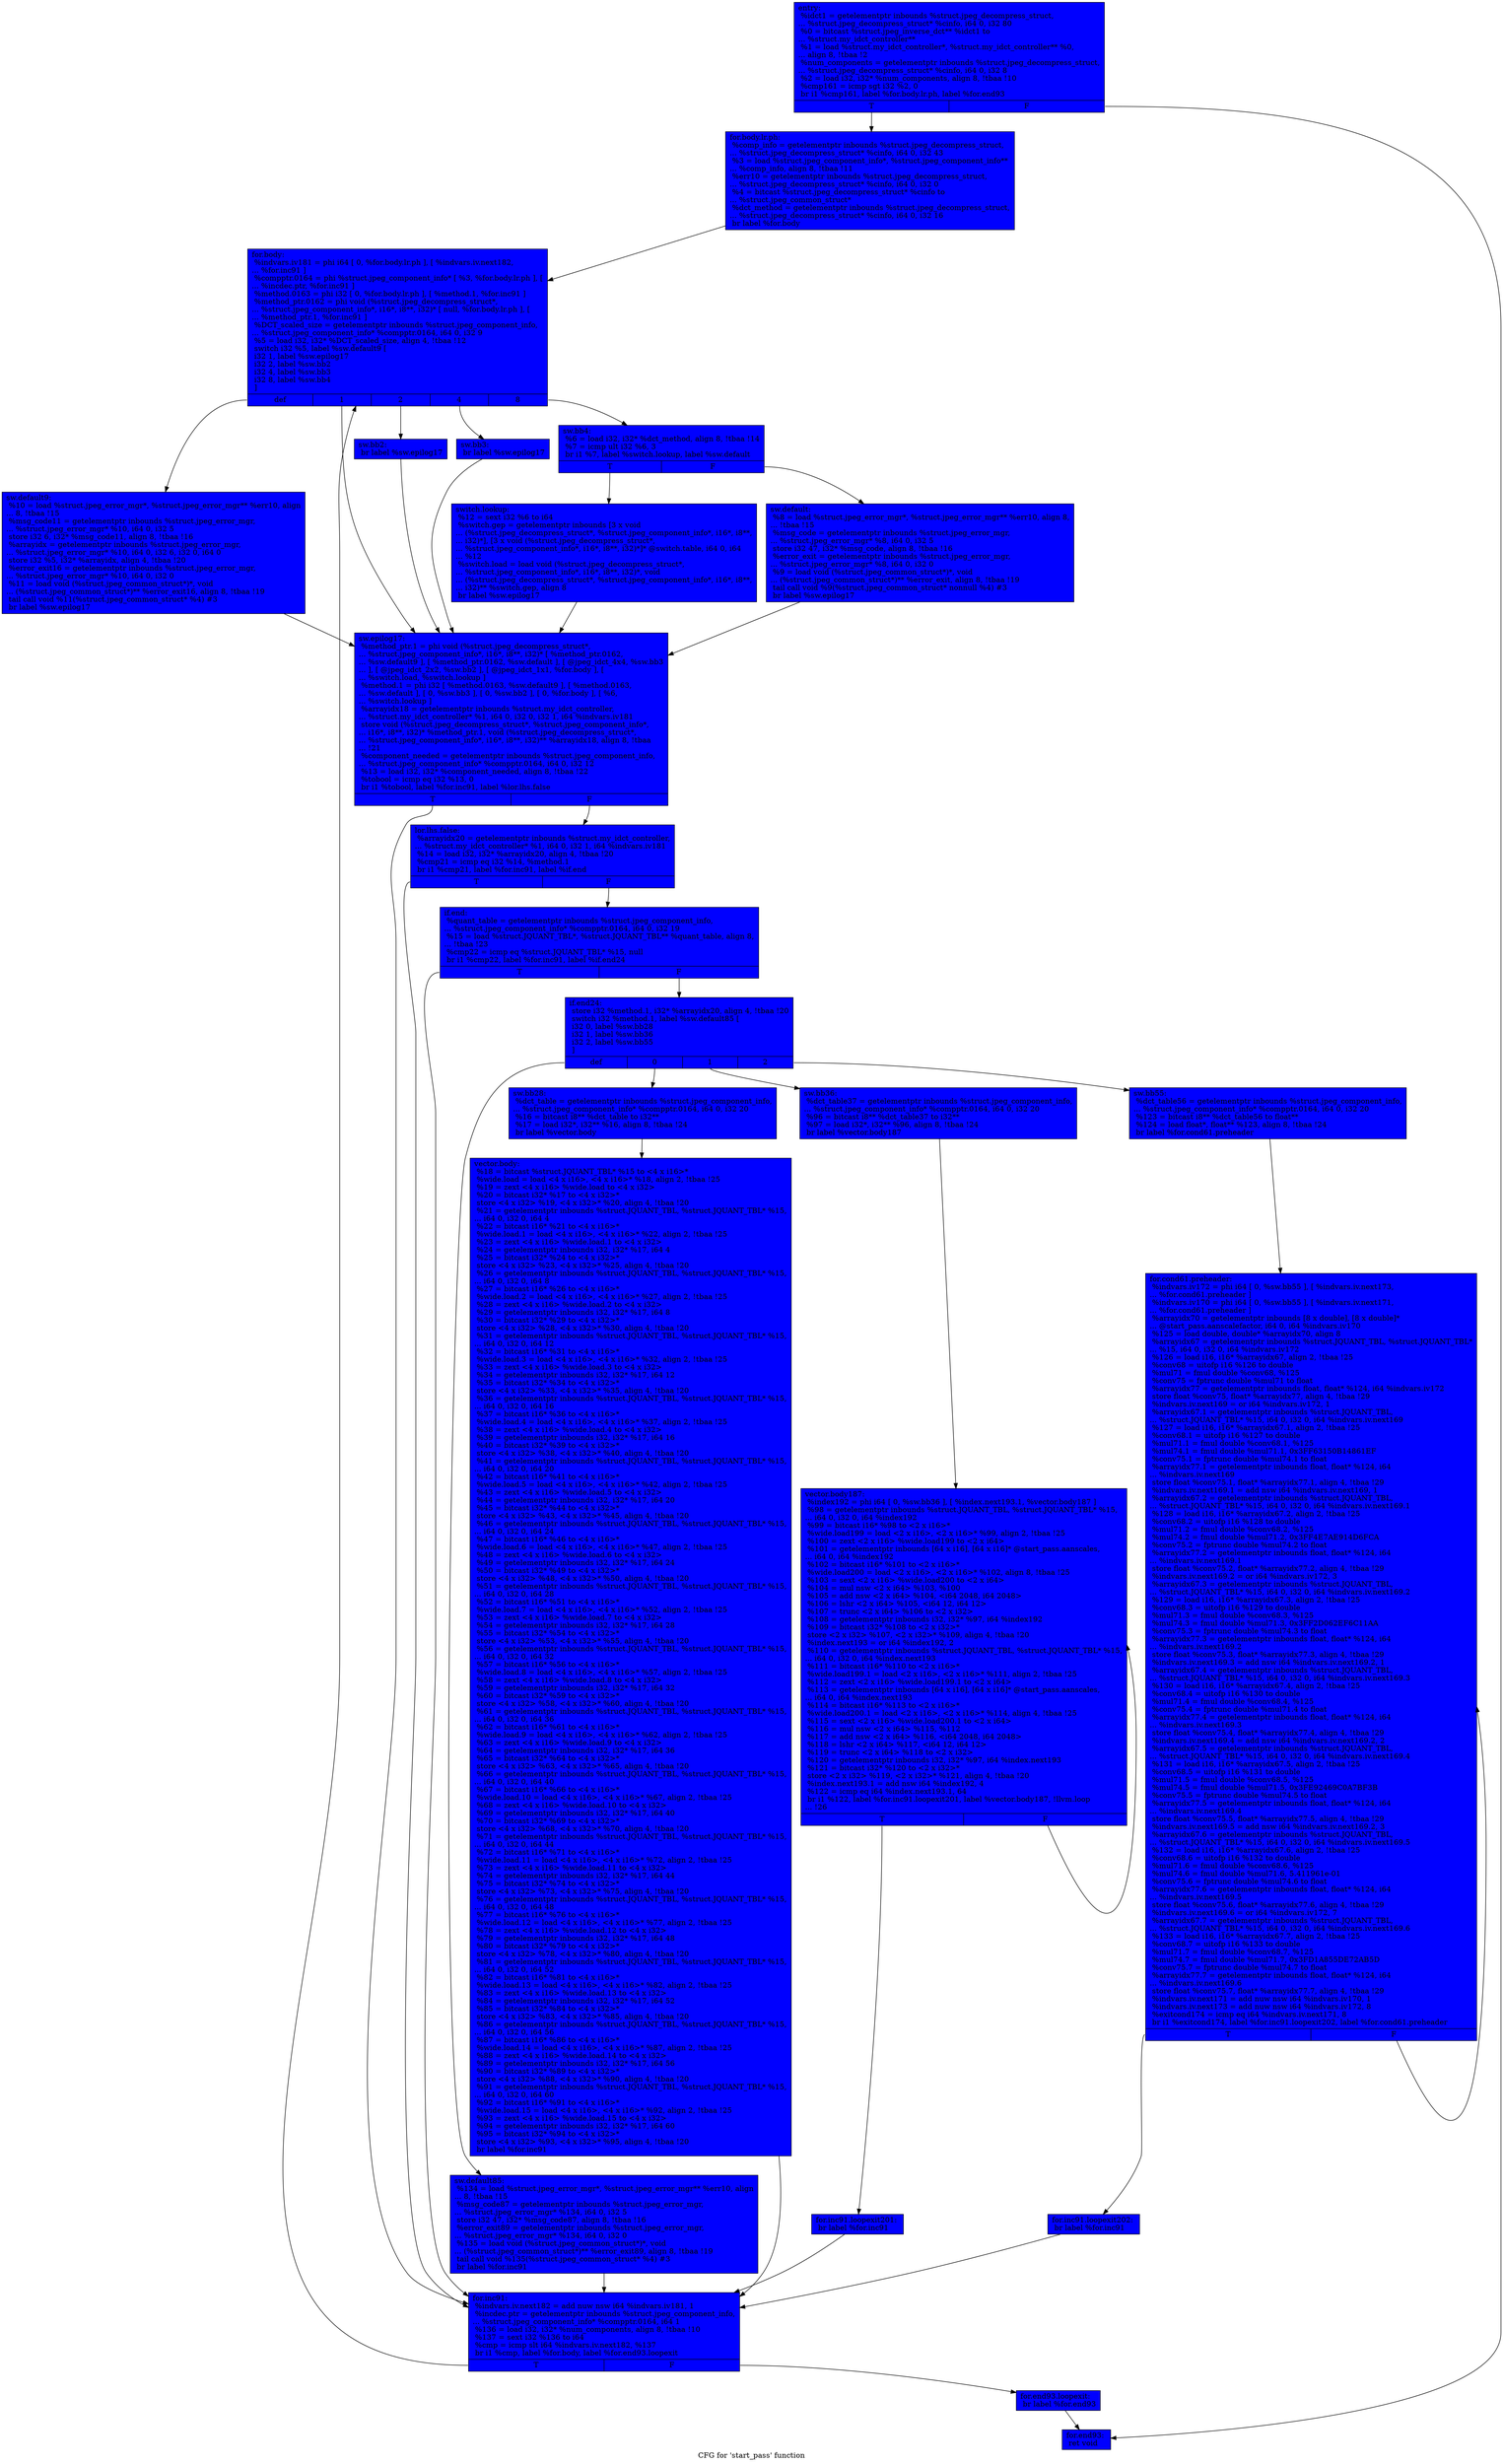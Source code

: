 digraph "CFG for 'start_pass' function" {
	label="CFG for 'start_pass' function";

	Node0x585fbe0 [shape=record, style = filled, fillcolor = blue, label="{entry:\l  %idct1 = getelementptr inbounds %struct.jpeg_decompress_struct,\l... %struct.jpeg_decompress_struct* %cinfo, i64 0, i32 80\l  %0 = bitcast %struct.jpeg_inverse_dct** %idct1 to\l... %struct.my_idct_controller**\l  %1 = load %struct.my_idct_controller*, %struct.my_idct_controller** %0,\l... align 8, !tbaa !2\l  %num_components = getelementptr inbounds %struct.jpeg_decompress_struct,\l... %struct.jpeg_decompress_struct* %cinfo, i64 0, i32 8\l  %2 = load i32, i32* %num_components, align 8, !tbaa !10\l  %cmp161 = icmp sgt i32 %2, 0\l  br i1 %cmp161, label %for.body.lr.ph, label %for.end93\l|{<s0>T|<s1>F}}"];
	Node0x585fbe0:s0 -> Node0x58604e0;
	Node0x585fbe0:s1 -> Node0x5860590;
	Node0x58604e0 [shape=record, style = filled, fillcolor = blue, label="{for.body.lr.ph:                                   \l  %comp_info = getelementptr inbounds %struct.jpeg_decompress_struct,\l... %struct.jpeg_decompress_struct* %cinfo, i64 0, i32 43\l  %3 = load %struct.jpeg_component_info*, %struct.jpeg_component_info**\l... %comp_info, align 8, !tbaa !11\l  %err10 = getelementptr inbounds %struct.jpeg_decompress_struct,\l... %struct.jpeg_decompress_struct* %cinfo, i64 0, i32 0\l  %4 = bitcast %struct.jpeg_decompress_struct* %cinfo to\l... %struct.jpeg_common_struct*\l  %dct_method = getelementptr inbounds %struct.jpeg_decompress_struct,\l... %struct.jpeg_decompress_struct* %cinfo, i64 0, i32 16\l  br label %for.body\l}"];
	Node0x58604e0 -> Node0x5861030;
	Node0x5861030 [shape=record, style = filled, fillcolor = blue, label="{for.body:                                         \l  %indvars.iv181 = phi i64 [ 0, %for.body.lr.ph ], [ %indvars.iv.next182,\l... %for.inc91 ]\l  %compptr.0164 = phi %struct.jpeg_component_info* [ %3, %for.body.lr.ph ], [\l... %incdec.ptr, %for.inc91 ]\l  %method.0163 = phi i32 [ 0, %for.body.lr.ph ], [ %method.1, %for.inc91 ]\l  %method_ptr.0162 = phi void (%struct.jpeg_decompress_struct*,\l... %struct.jpeg_component_info*, i16*, i8**, i32)* [ null, %for.body.lr.ph ], [\l... %method_ptr.1, %for.inc91 ]\l  %DCT_scaled_size = getelementptr inbounds %struct.jpeg_component_info,\l... %struct.jpeg_component_info* %compptr.0164, i64 0, i32 9\l  %5 = load i32, i32* %DCT_scaled_size, align 4, !tbaa !12\l  switch i32 %5, label %sw.default9 [\l    i32 1, label %sw.epilog17\l    i32 2, label %sw.bb2\l    i32 4, label %sw.bb3\l    i32 8, label %sw.bb4\l  ]\l|{<s0>def|<s1>1|<s2>2|<s3>4|<s4>8}}"];
	Node0x5861030:s0 -> Node0x5862480;
	Node0x5861030:s1 -> Node0x5862560;
	Node0x5861030:s2 -> Node0x5862680;
	Node0x5861030:s3 -> Node0x5862790;
	Node0x5861030:s4 -> Node0x5862860;
	Node0x5862680 [shape=record, style = filled, fillcolor = blue, label="{sw.bb2:                                           \l  br label %sw.epilog17\l}"];
	Node0x5862680 -> Node0x5862560;
	Node0x5862790 [shape=record, style = filled, fillcolor = blue, label="{sw.bb3:                                           \l  br label %sw.epilog17\l}"];
	Node0x5862790 -> Node0x5862560;
	Node0x5862860 [shape=record, style = filled, fillcolor = blue, label="{sw.bb4:                                           \l  %6 = load i32, i32* %dct_method, align 8, !tbaa !14\l  %7 = icmp ult i32 %6, 3\l  br i1 %7, label %switch.lookup, label %sw.default\l|{<s0>T|<s1>F}}"];
	Node0x5862860:s0 -> Node0x5862c80;
	Node0x5862860:s1 -> Node0x5862d60;
	Node0x5862d60 [shape=record, style = filled, fillcolor = blue, label="{sw.default:                                       \l  %8 = load %struct.jpeg_error_mgr*, %struct.jpeg_error_mgr** %err10, align 8,\l... !tbaa !15\l  %msg_code = getelementptr inbounds %struct.jpeg_error_mgr,\l... %struct.jpeg_error_mgr* %8, i64 0, i32 5\l  store i32 47, i32* %msg_code, align 8, !tbaa !16\l  %error_exit = getelementptr inbounds %struct.jpeg_error_mgr,\l... %struct.jpeg_error_mgr* %8, i64 0, i32 0\l  %9 = load void (%struct.jpeg_common_struct*)*, void\l... (%struct.jpeg_common_struct*)** %error_exit, align 8, !tbaa !19\l  tail call void %9(%struct.jpeg_common_struct* nonnull %4) #3\l  br label %sw.epilog17\l}"];
	Node0x5862d60 -> Node0x5862560;
	Node0x5862480 [shape=record, style = filled, fillcolor = blue, label="{sw.default9:                                      \l  %10 = load %struct.jpeg_error_mgr*, %struct.jpeg_error_mgr** %err10, align\l... 8, !tbaa !15\l  %msg_code11 = getelementptr inbounds %struct.jpeg_error_mgr,\l... %struct.jpeg_error_mgr* %10, i64 0, i32 5\l  store i32 6, i32* %msg_code11, align 8, !tbaa !16\l  %arrayidx = getelementptr inbounds %struct.jpeg_error_mgr,\l... %struct.jpeg_error_mgr* %10, i64 0, i32 6, i32 0, i64 0\l  store i32 %5, i32* %arrayidx, align 4, !tbaa !20\l  %error_exit16 = getelementptr inbounds %struct.jpeg_error_mgr,\l... %struct.jpeg_error_mgr* %10, i64 0, i32 0\l  %11 = load void (%struct.jpeg_common_struct*)*, void\l... (%struct.jpeg_common_struct*)** %error_exit16, align 8, !tbaa !19\l  tail call void %11(%struct.jpeg_common_struct* %4) #3\l  br label %sw.epilog17\l}"];
	Node0x5862480 -> Node0x5862560;
	Node0x5862c80 [shape=record, style = filled, fillcolor = blue, label="{switch.lookup:                                    \l  %12 = sext i32 %6 to i64\l  %switch.gep = getelementptr inbounds [3 x void\l... (%struct.jpeg_decompress_struct*, %struct.jpeg_component_info*, i16*, i8**,\l... i32)*], [3 x void (%struct.jpeg_decompress_struct*,\l... %struct.jpeg_component_info*, i16*, i8**, i32)*]* @switch.table, i64 0, i64\l... %12\l  %switch.load = load void (%struct.jpeg_decompress_struct*,\l... %struct.jpeg_component_info*, i16*, i8**, i32)*, void\l... (%struct.jpeg_decompress_struct*, %struct.jpeg_component_info*, i16*, i8**,\l... i32)** %switch.gep, align 8\l  br label %sw.epilog17\l}"];
	Node0x5862c80 -> Node0x5862560;
	Node0x5862560 [shape=record, style = filled, fillcolor = blue, label="{sw.epilog17:                                      \l  %method_ptr.1 = phi void (%struct.jpeg_decompress_struct*,\l... %struct.jpeg_component_info*, i16*, i8**, i32)* [ %method_ptr.0162,\l... %sw.default9 ], [ %method_ptr.0162, %sw.default ], [ @jpeg_idct_4x4, %sw.bb3\l... ], [ @jpeg_idct_2x2, %sw.bb2 ], [ @jpeg_idct_1x1, %for.body ], [\l... %switch.load, %switch.lookup ]\l  %method.1 = phi i32 [ %method.0163, %sw.default9 ], [ %method.0163,\l... %sw.default ], [ 0, %sw.bb3 ], [ 0, %sw.bb2 ], [ 0, %for.body ], [ %6,\l... %switch.lookup ]\l  %arrayidx18 = getelementptr inbounds %struct.my_idct_controller,\l... %struct.my_idct_controller* %1, i64 0, i32 0, i32 1, i64 %indvars.iv181\l  store void (%struct.jpeg_decompress_struct*, %struct.jpeg_component_info*,\l... i16*, i8**, i32)* %method_ptr.1, void (%struct.jpeg_decompress_struct*,\l... %struct.jpeg_component_info*, i16*, i8**, i32)** %arrayidx18, align 8, !tbaa\l... !21\l  %component_needed = getelementptr inbounds %struct.jpeg_component_info,\l... %struct.jpeg_component_info* %compptr.0164, i64 0, i32 12\l  %13 = load i32, i32* %component_needed, align 8, !tbaa !22\l  %tobool = icmp eq i32 %13, 0\l  br i1 %tobool, label %for.inc91, label %lor.lhs.false\l|{<s0>T|<s1>F}}"];
	Node0x5862560:s0 -> Node0x5861230;
	Node0x5862560:s1 -> Node0x58669c0;
	Node0x58669c0 [shape=record, style = filled, fillcolor = blue, label="{lor.lhs.false:                                    \l  %arrayidx20 = getelementptr inbounds %struct.my_idct_controller,\l... %struct.my_idct_controller* %1, i64 0, i32 1, i64 %indvars.iv181\l  %14 = load i32, i32* %arrayidx20, align 4, !tbaa !20\l  %cmp21 = icmp eq i32 %14, %method.1\l  br i1 %cmp21, label %for.inc91, label %if.end\l|{<s0>T|<s1>F}}"];
	Node0x58669c0:s0 -> Node0x5861230;
	Node0x58669c0:s1 -> Node0x5866c60;
	Node0x5866c60 [shape=record, style = filled, fillcolor = blue, label="{if.end:                                           \l  %quant_table = getelementptr inbounds %struct.jpeg_component_info,\l... %struct.jpeg_component_info* %compptr.0164, i64 0, i32 19\l  %15 = load %struct.JQUANT_TBL*, %struct.JQUANT_TBL** %quant_table, align 8,\l... !tbaa !23\l  %cmp22 = icmp eq %struct.JQUANT_TBL* %15, null\l  br i1 %cmp22, label %for.inc91, label %if.end24\l|{<s0>T|<s1>F}}"];
	Node0x5866c60:s0 -> Node0x5861230;
	Node0x5866c60:s1 -> Node0x58670d0;
	Node0x58670d0 [shape=record, style = filled, fillcolor = blue, label="{if.end24:                                         \l  store i32 %method.1, i32* %arrayidx20, align 4, !tbaa !20\l  switch i32 %method.1, label %sw.default85 [\l    i32 0, label %sw.bb28\l    i32 1, label %sw.bb36\l    i32 2, label %sw.bb55\l  ]\l|{<s0>def|<s1>0|<s2>1|<s3>2}}"];
	Node0x58670d0:s0 -> Node0x58672c0;
	Node0x58670d0:s1 -> Node0x5867340;
	Node0x58670d0:s2 -> Node0x5867410;
	Node0x58670d0:s3 -> Node0x58674e0;
	Node0x5867340 [shape=record, style = filled, fillcolor = blue, label="{sw.bb28:                                          \l  %dct_table = getelementptr inbounds %struct.jpeg_component_info,\l... %struct.jpeg_component_info* %compptr.0164, i64 0, i32 20\l  %16 = bitcast i8** %dct_table to i32**\l  %17 = load i32*, i32** %16, align 8, !tbaa !24\l  br label %vector.body\l}"];
	Node0x5867340 -> Node0x5867ed0;
	Node0x5867ed0 [shape=record, style = filled, fillcolor = blue, label="{vector.body:                                      \l  %18 = bitcast %struct.JQUANT_TBL* %15 to \<4 x i16\>*\l  %wide.load = load \<4 x i16\>, \<4 x i16\>* %18, align 2, !tbaa !25\l  %19 = zext \<4 x i16\> %wide.load to \<4 x i32\>\l  %20 = bitcast i32* %17 to \<4 x i32\>*\l  store \<4 x i32\> %19, \<4 x i32\>* %20, align 4, !tbaa !20\l  %21 = getelementptr inbounds %struct.JQUANT_TBL, %struct.JQUANT_TBL* %15,\l... i64 0, i32 0, i64 4\l  %22 = bitcast i16* %21 to \<4 x i16\>*\l  %wide.load.1 = load \<4 x i16\>, \<4 x i16\>* %22, align 2, !tbaa !25\l  %23 = zext \<4 x i16\> %wide.load.1 to \<4 x i32\>\l  %24 = getelementptr inbounds i32, i32* %17, i64 4\l  %25 = bitcast i32* %24 to \<4 x i32\>*\l  store \<4 x i32\> %23, \<4 x i32\>* %25, align 4, !tbaa !20\l  %26 = getelementptr inbounds %struct.JQUANT_TBL, %struct.JQUANT_TBL* %15,\l... i64 0, i32 0, i64 8\l  %27 = bitcast i16* %26 to \<4 x i16\>*\l  %wide.load.2 = load \<4 x i16\>, \<4 x i16\>* %27, align 2, !tbaa !25\l  %28 = zext \<4 x i16\> %wide.load.2 to \<4 x i32\>\l  %29 = getelementptr inbounds i32, i32* %17, i64 8\l  %30 = bitcast i32* %29 to \<4 x i32\>*\l  store \<4 x i32\> %28, \<4 x i32\>* %30, align 4, !tbaa !20\l  %31 = getelementptr inbounds %struct.JQUANT_TBL, %struct.JQUANT_TBL* %15,\l... i64 0, i32 0, i64 12\l  %32 = bitcast i16* %31 to \<4 x i16\>*\l  %wide.load.3 = load \<4 x i16\>, \<4 x i16\>* %32, align 2, !tbaa !25\l  %33 = zext \<4 x i16\> %wide.load.3 to \<4 x i32\>\l  %34 = getelementptr inbounds i32, i32* %17, i64 12\l  %35 = bitcast i32* %34 to \<4 x i32\>*\l  store \<4 x i32\> %33, \<4 x i32\>* %35, align 4, !tbaa !20\l  %36 = getelementptr inbounds %struct.JQUANT_TBL, %struct.JQUANT_TBL* %15,\l... i64 0, i32 0, i64 16\l  %37 = bitcast i16* %36 to \<4 x i16\>*\l  %wide.load.4 = load \<4 x i16\>, \<4 x i16\>* %37, align 2, !tbaa !25\l  %38 = zext \<4 x i16\> %wide.load.4 to \<4 x i32\>\l  %39 = getelementptr inbounds i32, i32* %17, i64 16\l  %40 = bitcast i32* %39 to \<4 x i32\>*\l  store \<4 x i32\> %38, \<4 x i32\>* %40, align 4, !tbaa !20\l  %41 = getelementptr inbounds %struct.JQUANT_TBL, %struct.JQUANT_TBL* %15,\l... i64 0, i32 0, i64 20\l  %42 = bitcast i16* %41 to \<4 x i16\>*\l  %wide.load.5 = load \<4 x i16\>, \<4 x i16\>* %42, align 2, !tbaa !25\l  %43 = zext \<4 x i16\> %wide.load.5 to \<4 x i32\>\l  %44 = getelementptr inbounds i32, i32* %17, i64 20\l  %45 = bitcast i32* %44 to \<4 x i32\>*\l  store \<4 x i32\> %43, \<4 x i32\>* %45, align 4, !tbaa !20\l  %46 = getelementptr inbounds %struct.JQUANT_TBL, %struct.JQUANT_TBL* %15,\l... i64 0, i32 0, i64 24\l  %47 = bitcast i16* %46 to \<4 x i16\>*\l  %wide.load.6 = load \<4 x i16\>, \<4 x i16\>* %47, align 2, !tbaa !25\l  %48 = zext \<4 x i16\> %wide.load.6 to \<4 x i32\>\l  %49 = getelementptr inbounds i32, i32* %17, i64 24\l  %50 = bitcast i32* %49 to \<4 x i32\>*\l  store \<4 x i32\> %48, \<4 x i32\>* %50, align 4, !tbaa !20\l  %51 = getelementptr inbounds %struct.JQUANT_TBL, %struct.JQUANT_TBL* %15,\l... i64 0, i32 0, i64 28\l  %52 = bitcast i16* %51 to \<4 x i16\>*\l  %wide.load.7 = load \<4 x i16\>, \<4 x i16\>* %52, align 2, !tbaa !25\l  %53 = zext \<4 x i16\> %wide.load.7 to \<4 x i32\>\l  %54 = getelementptr inbounds i32, i32* %17, i64 28\l  %55 = bitcast i32* %54 to \<4 x i32\>*\l  store \<4 x i32\> %53, \<4 x i32\>* %55, align 4, !tbaa !20\l  %56 = getelementptr inbounds %struct.JQUANT_TBL, %struct.JQUANT_TBL* %15,\l... i64 0, i32 0, i64 32\l  %57 = bitcast i16* %56 to \<4 x i16\>*\l  %wide.load.8 = load \<4 x i16\>, \<4 x i16\>* %57, align 2, !tbaa !25\l  %58 = zext \<4 x i16\> %wide.load.8 to \<4 x i32\>\l  %59 = getelementptr inbounds i32, i32* %17, i64 32\l  %60 = bitcast i32* %59 to \<4 x i32\>*\l  store \<4 x i32\> %58, \<4 x i32\>* %60, align 4, !tbaa !20\l  %61 = getelementptr inbounds %struct.JQUANT_TBL, %struct.JQUANT_TBL* %15,\l... i64 0, i32 0, i64 36\l  %62 = bitcast i16* %61 to \<4 x i16\>*\l  %wide.load.9 = load \<4 x i16\>, \<4 x i16\>* %62, align 2, !tbaa !25\l  %63 = zext \<4 x i16\> %wide.load.9 to \<4 x i32\>\l  %64 = getelementptr inbounds i32, i32* %17, i64 36\l  %65 = bitcast i32* %64 to \<4 x i32\>*\l  store \<4 x i32\> %63, \<4 x i32\>* %65, align 4, !tbaa !20\l  %66 = getelementptr inbounds %struct.JQUANT_TBL, %struct.JQUANT_TBL* %15,\l... i64 0, i32 0, i64 40\l  %67 = bitcast i16* %66 to \<4 x i16\>*\l  %wide.load.10 = load \<4 x i16\>, \<4 x i16\>* %67, align 2, !tbaa !25\l  %68 = zext \<4 x i16\> %wide.load.10 to \<4 x i32\>\l  %69 = getelementptr inbounds i32, i32* %17, i64 40\l  %70 = bitcast i32* %69 to \<4 x i32\>*\l  store \<4 x i32\> %68, \<4 x i32\>* %70, align 4, !tbaa !20\l  %71 = getelementptr inbounds %struct.JQUANT_TBL, %struct.JQUANT_TBL* %15,\l... i64 0, i32 0, i64 44\l  %72 = bitcast i16* %71 to \<4 x i16\>*\l  %wide.load.11 = load \<4 x i16\>, \<4 x i16\>* %72, align 2, !tbaa !25\l  %73 = zext \<4 x i16\> %wide.load.11 to \<4 x i32\>\l  %74 = getelementptr inbounds i32, i32* %17, i64 44\l  %75 = bitcast i32* %74 to \<4 x i32\>*\l  store \<4 x i32\> %73, \<4 x i32\>* %75, align 4, !tbaa !20\l  %76 = getelementptr inbounds %struct.JQUANT_TBL, %struct.JQUANT_TBL* %15,\l... i64 0, i32 0, i64 48\l  %77 = bitcast i16* %76 to \<4 x i16\>*\l  %wide.load.12 = load \<4 x i16\>, \<4 x i16\>* %77, align 2, !tbaa !25\l  %78 = zext \<4 x i16\> %wide.load.12 to \<4 x i32\>\l  %79 = getelementptr inbounds i32, i32* %17, i64 48\l  %80 = bitcast i32* %79 to \<4 x i32\>*\l  store \<4 x i32\> %78, \<4 x i32\>* %80, align 4, !tbaa !20\l  %81 = getelementptr inbounds %struct.JQUANT_TBL, %struct.JQUANT_TBL* %15,\l... i64 0, i32 0, i64 52\l  %82 = bitcast i16* %81 to \<4 x i16\>*\l  %wide.load.13 = load \<4 x i16\>, \<4 x i16\>* %82, align 2, !tbaa !25\l  %83 = zext \<4 x i16\> %wide.load.13 to \<4 x i32\>\l  %84 = getelementptr inbounds i32, i32* %17, i64 52\l  %85 = bitcast i32* %84 to \<4 x i32\>*\l  store \<4 x i32\> %83, \<4 x i32\>* %85, align 4, !tbaa !20\l  %86 = getelementptr inbounds %struct.JQUANT_TBL, %struct.JQUANT_TBL* %15,\l... i64 0, i32 0, i64 56\l  %87 = bitcast i16* %86 to \<4 x i16\>*\l  %wide.load.14 = load \<4 x i16\>, \<4 x i16\>* %87, align 2, !tbaa !25\l  %88 = zext \<4 x i16\> %wide.load.14 to \<4 x i32\>\l  %89 = getelementptr inbounds i32, i32* %17, i64 56\l  %90 = bitcast i32* %89 to \<4 x i32\>*\l  store \<4 x i32\> %88, \<4 x i32\>* %90, align 4, !tbaa !20\l  %91 = getelementptr inbounds %struct.JQUANT_TBL, %struct.JQUANT_TBL* %15,\l... i64 0, i32 0, i64 60\l  %92 = bitcast i16* %91 to \<4 x i16\>*\l  %wide.load.15 = load \<4 x i16\>, \<4 x i16\>* %92, align 2, !tbaa !25\l  %93 = zext \<4 x i16\> %wide.load.15 to \<4 x i32\>\l  %94 = getelementptr inbounds i32, i32* %17, i64 60\l  %95 = bitcast i32* %94 to \<4 x i32\>*\l  store \<4 x i32\> %93, \<4 x i32\>* %95, align 4, !tbaa !20\l  br label %for.inc91\l}"];
	Node0x5867ed0 -> Node0x5861230;
	Node0x5867410 [shape=record, style = filled, fillcolor = blue, label="{sw.bb36:                                          \l  %dct_table37 = getelementptr inbounds %struct.jpeg_component_info,\l... %struct.jpeg_component_info* %compptr.0164, i64 0, i32 20\l  %96 = bitcast i8** %dct_table37 to i32**\l  %97 = load i32*, i32** %96, align 8, !tbaa !24\l  br label %vector.body187\l}"];
	Node0x5867410 -> Node0x586e6f0;
	Node0x586e6f0 [shape=record, style = filled, fillcolor = blue, label="{vector.body187:                                   \l  %index192 = phi i64 [ 0, %sw.bb36 ], [ %index.next193.1, %vector.body187 ]\l  %98 = getelementptr inbounds %struct.JQUANT_TBL, %struct.JQUANT_TBL* %15,\l... i64 0, i32 0, i64 %index192\l  %99 = bitcast i16* %98 to \<2 x i16\>*\l  %wide.load199 = load \<2 x i16\>, \<2 x i16\>* %99, align 2, !tbaa !25\l  %100 = zext \<2 x i16\> %wide.load199 to \<2 x i64\>\l  %101 = getelementptr inbounds [64 x i16], [64 x i16]* @start_pass.aanscales,\l... i64 0, i64 %index192\l  %102 = bitcast i16* %101 to \<2 x i16\>*\l  %wide.load200 = load \<2 x i16\>, \<2 x i16\>* %102, align 8, !tbaa !25\l  %103 = sext \<2 x i16\> %wide.load200 to \<2 x i64\>\l  %104 = mul nsw \<2 x i64\> %103, %100\l  %105 = add nsw \<2 x i64\> %104, \<i64 2048, i64 2048\>\l  %106 = lshr \<2 x i64\> %105, \<i64 12, i64 12\>\l  %107 = trunc \<2 x i64\> %106 to \<2 x i32\>\l  %108 = getelementptr inbounds i32, i32* %97, i64 %index192\l  %109 = bitcast i32* %108 to \<2 x i32\>*\l  store \<2 x i32\> %107, \<2 x i32\>* %109, align 4, !tbaa !20\l  %index.next193 = or i64 %index192, 2\l  %110 = getelementptr inbounds %struct.JQUANT_TBL, %struct.JQUANT_TBL* %15,\l... i64 0, i32 0, i64 %index.next193\l  %111 = bitcast i16* %110 to \<2 x i16\>*\l  %wide.load199.1 = load \<2 x i16\>, \<2 x i16\>* %111, align 2, !tbaa !25\l  %112 = zext \<2 x i16\> %wide.load199.1 to \<2 x i64\>\l  %113 = getelementptr inbounds [64 x i16], [64 x i16]* @start_pass.aanscales,\l... i64 0, i64 %index.next193\l  %114 = bitcast i16* %113 to \<2 x i16\>*\l  %wide.load200.1 = load \<2 x i16\>, \<2 x i16\>* %114, align 4, !tbaa !25\l  %115 = sext \<2 x i16\> %wide.load200.1 to \<2 x i64\>\l  %116 = mul nsw \<2 x i64\> %115, %112\l  %117 = add nsw \<2 x i64\> %116, \<i64 2048, i64 2048\>\l  %118 = lshr \<2 x i64\> %117, \<i64 12, i64 12\>\l  %119 = trunc \<2 x i64\> %118 to \<2 x i32\>\l  %120 = getelementptr inbounds i32, i32* %97, i64 %index.next193\l  %121 = bitcast i32* %120 to \<2 x i32\>*\l  store \<2 x i32\> %119, \<2 x i32\>* %121, align 4, !tbaa !20\l  %index.next193.1 = add nsw i64 %index192, 4\l  %122 = icmp eq i64 %index.next193.1, 64\l  br i1 %122, label %for.inc91.loopexit201, label %vector.body187, !llvm.loop\l... !26\l|{<s0>T|<s1>F}}"];
	Node0x586e6f0:s0 -> Node0x586ff70;
	Node0x586e6f0:s1 -> Node0x586e6f0;
	Node0x58674e0 [shape=record, style = filled, fillcolor = blue, label="{sw.bb55:                                          \l  %dct_table56 = getelementptr inbounds %struct.jpeg_component_info,\l... %struct.jpeg_component_info* %compptr.0164, i64 0, i32 20\l  %123 = bitcast i8** %dct_table56 to float**\l  %124 = load float*, float** %123, align 8, !tbaa !24\l  br label %for.cond61.preheader\l}"];
	Node0x58674e0 -> Node0x5870300;
	Node0x5870300 [shape=record, style = filled, fillcolor = blue, label="{for.cond61.preheader:                             \l  %indvars.iv172 = phi i64 [ 0, %sw.bb55 ], [ %indvars.iv.next173,\l... %for.cond61.preheader ]\l  %indvars.iv170 = phi i64 [ 0, %sw.bb55 ], [ %indvars.iv.next171,\l... %for.cond61.preheader ]\l  %arrayidx70 = getelementptr inbounds [8 x double], [8 x double]*\l... @start_pass.aanscalefactor, i64 0, i64 %indvars.iv170\l  %125 = load double, double* %arrayidx70, align 8\l  %arrayidx67 = getelementptr inbounds %struct.JQUANT_TBL, %struct.JQUANT_TBL*\l... %15, i64 0, i32 0, i64 %indvars.iv172\l  %126 = load i16, i16* %arrayidx67, align 2, !tbaa !25\l  %conv68 = uitofp i16 %126 to double\l  %mul71 = fmul double %conv68, %125\l  %conv75 = fptrunc double %mul71 to float\l  %arrayidx77 = getelementptr inbounds float, float* %124, i64 %indvars.iv172\l  store float %conv75, float* %arrayidx77, align 4, !tbaa !29\l  %indvars.iv.next169 = or i64 %indvars.iv172, 1\l  %arrayidx67.1 = getelementptr inbounds %struct.JQUANT_TBL,\l... %struct.JQUANT_TBL* %15, i64 0, i32 0, i64 %indvars.iv.next169\l  %127 = load i16, i16* %arrayidx67.1, align 2, !tbaa !25\l  %conv68.1 = uitofp i16 %127 to double\l  %mul71.1 = fmul double %conv68.1, %125\l  %mul74.1 = fmul double %mul71.1, 0x3FF63150B14861EF\l  %conv75.1 = fptrunc double %mul74.1 to float\l  %arrayidx77.1 = getelementptr inbounds float, float* %124, i64\l... %indvars.iv.next169\l  store float %conv75.1, float* %arrayidx77.1, align 4, !tbaa !29\l  %indvars.iv.next169.1 = add nsw i64 %indvars.iv.next169, 1\l  %arrayidx67.2 = getelementptr inbounds %struct.JQUANT_TBL,\l... %struct.JQUANT_TBL* %15, i64 0, i32 0, i64 %indvars.iv.next169.1\l  %128 = load i16, i16* %arrayidx67.2, align 2, !tbaa !25\l  %conv68.2 = uitofp i16 %128 to double\l  %mul71.2 = fmul double %conv68.2, %125\l  %mul74.2 = fmul double %mul71.2, 0x3FF4E7AE914D6FCA\l  %conv75.2 = fptrunc double %mul74.2 to float\l  %arrayidx77.2 = getelementptr inbounds float, float* %124, i64\l... %indvars.iv.next169.1\l  store float %conv75.2, float* %arrayidx77.2, align 4, !tbaa !29\l  %indvars.iv.next169.2 = or i64 %indvars.iv172, 3\l  %arrayidx67.3 = getelementptr inbounds %struct.JQUANT_TBL,\l... %struct.JQUANT_TBL* %15, i64 0, i32 0, i64 %indvars.iv.next169.2\l  %129 = load i16, i16* %arrayidx67.3, align 2, !tbaa !25\l  %conv68.3 = uitofp i16 %129 to double\l  %mul71.3 = fmul double %conv68.3, %125\l  %mul74.3 = fmul double %mul71.3, 0x3FF2D062EF6C11AA\l  %conv75.3 = fptrunc double %mul74.3 to float\l  %arrayidx77.3 = getelementptr inbounds float, float* %124, i64\l... %indvars.iv.next169.2\l  store float %conv75.3, float* %arrayidx77.3, align 4, !tbaa !29\l  %indvars.iv.next169.3 = add nsw i64 %indvars.iv.next169.2, 1\l  %arrayidx67.4 = getelementptr inbounds %struct.JQUANT_TBL,\l... %struct.JQUANT_TBL* %15, i64 0, i32 0, i64 %indvars.iv.next169.3\l  %130 = load i16, i16* %arrayidx67.4, align 2, !tbaa !25\l  %conv68.4 = uitofp i16 %130 to double\l  %mul71.4 = fmul double %conv68.4, %125\l  %conv75.4 = fptrunc double %mul71.4 to float\l  %arrayidx77.4 = getelementptr inbounds float, float* %124, i64\l... %indvars.iv.next169.3\l  store float %conv75.4, float* %arrayidx77.4, align 4, !tbaa !29\l  %indvars.iv.next169.4 = add nsw i64 %indvars.iv.next169.2, 2\l  %arrayidx67.5 = getelementptr inbounds %struct.JQUANT_TBL,\l... %struct.JQUANT_TBL* %15, i64 0, i32 0, i64 %indvars.iv.next169.4\l  %131 = load i16, i16* %arrayidx67.5, align 2, !tbaa !25\l  %conv68.5 = uitofp i16 %131 to double\l  %mul71.5 = fmul double %conv68.5, %125\l  %mul74.5 = fmul double %mul71.5, 0x3FE92469C0A7BF3B\l  %conv75.5 = fptrunc double %mul74.5 to float\l  %arrayidx77.5 = getelementptr inbounds float, float* %124, i64\l... %indvars.iv.next169.4\l  store float %conv75.5, float* %arrayidx77.5, align 4, !tbaa !29\l  %indvars.iv.next169.5 = add nsw i64 %indvars.iv.next169.2, 3\l  %arrayidx67.6 = getelementptr inbounds %struct.JQUANT_TBL,\l... %struct.JQUANT_TBL* %15, i64 0, i32 0, i64 %indvars.iv.next169.5\l  %132 = load i16, i16* %arrayidx67.6, align 2, !tbaa !25\l  %conv68.6 = uitofp i16 %132 to double\l  %mul71.6 = fmul double %conv68.6, %125\l  %mul74.6 = fmul double %mul71.6, 5.411961e-01\l  %conv75.6 = fptrunc double %mul74.6 to float\l  %arrayidx77.6 = getelementptr inbounds float, float* %124, i64\l... %indvars.iv.next169.5\l  store float %conv75.6, float* %arrayidx77.6, align 4, !tbaa !29\l  %indvars.iv.next169.6 = or i64 %indvars.iv172, 7\l  %arrayidx67.7 = getelementptr inbounds %struct.JQUANT_TBL,\l... %struct.JQUANT_TBL* %15, i64 0, i32 0, i64 %indvars.iv.next169.6\l  %133 = load i16, i16* %arrayidx67.7, align 2, !tbaa !25\l  %conv68.7 = uitofp i16 %133 to double\l  %mul71.7 = fmul double %conv68.7, %125\l  %mul74.7 = fmul double %mul71.7, 0x3FD1A855DE72AB5D\l  %conv75.7 = fptrunc double %mul74.7 to float\l  %arrayidx77.7 = getelementptr inbounds float, float* %124, i64\l... %indvars.iv.next169.6\l  store float %conv75.7, float* %arrayidx77.7, align 4, !tbaa !29\l  %indvars.iv.next171 = add nuw nsw i64 %indvars.iv170, 1\l  %indvars.iv.next173 = add nuw nsw i64 %indvars.iv172, 8\l  %exitcond174 = icmp eq i64 %indvars.iv.next171, 8\l  br i1 %exitcond174, label %for.inc91.loopexit202, label %for.cond61.preheader\l|{<s0>T|<s1>F}}"];
	Node0x5870300:s0 -> Node0x5874770;
	Node0x5870300:s1 -> Node0x5870300;
	Node0x58672c0 [shape=record, style = filled, fillcolor = blue, label="{sw.default85:                                     \l  %134 = load %struct.jpeg_error_mgr*, %struct.jpeg_error_mgr** %err10, align\l... 8, !tbaa !15\l  %msg_code87 = getelementptr inbounds %struct.jpeg_error_mgr,\l... %struct.jpeg_error_mgr* %134, i64 0, i32 5\l  store i32 47, i32* %msg_code87, align 8, !tbaa !16\l  %error_exit89 = getelementptr inbounds %struct.jpeg_error_mgr,\l... %struct.jpeg_error_mgr* %134, i64 0, i32 0\l  %135 = load void (%struct.jpeg_common_struct*)*, void\l... (%struct.jpeg_common_struct*)** %error_exit89, align 8, !tbaa !19\l  tail call void %135(%struct.jpeg_common_struct* %4) #3\l  br label %for.inc91\l}"];
	Node0x58672c0 -> Node0x5861230;
	Node0x586ff70 [shape=record, style = filled, fillcolor = blue, label="{for.inc91.loopexit201:                            \l  br label %for.inc91\l}"];
	Node0x586ff70 -> Node0x5861230;
	Node0x5874770 [shape=record, style = filled, fillcolor = blue, label="{for.inc91.loopexit202:                            \l  br label %for.inc91\l}"];
	Node0x5874770 -> Node0x5861230;
	Node0x5861230 [shape=record, style = filled, fillcolor = blue, label="{for.inc91:                                        \l  %indvars.iv.next182 = add nuw nsw i64 %indvars.iv181, 1\l  %incdec.ptr = getelementptr inbounds %struct.jpeg_component_info,\l... %struct.jpeg_component_info* %compptr.0164, i64 1\l  %136 = load i32, i32* %num_components, align 8, !tbaa !10\l  %137 = sext i32 %136 to i64\l  %cmp = icmp slt i64 %indvars.iv.next182, %137\l  br i1 %cmp, label %for.body, label %for.end93.loopexit\l|{<s0>T|<s1>F}}"];
	Node0x5861230:s0 -> Node0x5861030;
	Node0x5861230:s1 -> Node0x5874d60;
	Node0x5874d60 [shape=record, style = filled, fillcolor = blue, label="{for.end93.loopexit:                               \l  br label %for.end93\l}"];
	Node0x5874d60 -> Node0x5860590;
	Node0x5860590 [shape=record, style = filled, fillcolor = blue, label="{for.end93:                                        \l  ret void\l}"];
}
